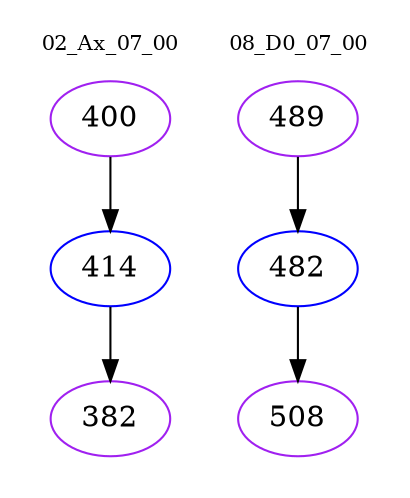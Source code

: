 digraph{
subgraph cluster_0 {
color = white
label = "02_Ax_07_00";
fontsize=10;
T0_400 [label="400", color="purple"]
T0_400 -> T0_414 [color="black"]
T0_414 [label="414", color="blue"]
T0_414 -> T0_382 [color="black"]
T0_382 [label="382", color="purple"]
}
subgraph cluster_1 {
color = white
label = "08_D0_07_00";
fontsize=10;
T1_489 [label="489", color="purple"]
T1_489 -> T1_482 [color="black"]
T1_482 [label="482", color="blue"]
T1_482 -> T1_508 [color="black"]
T1_508 [label="508", color="purple"]
}
}
